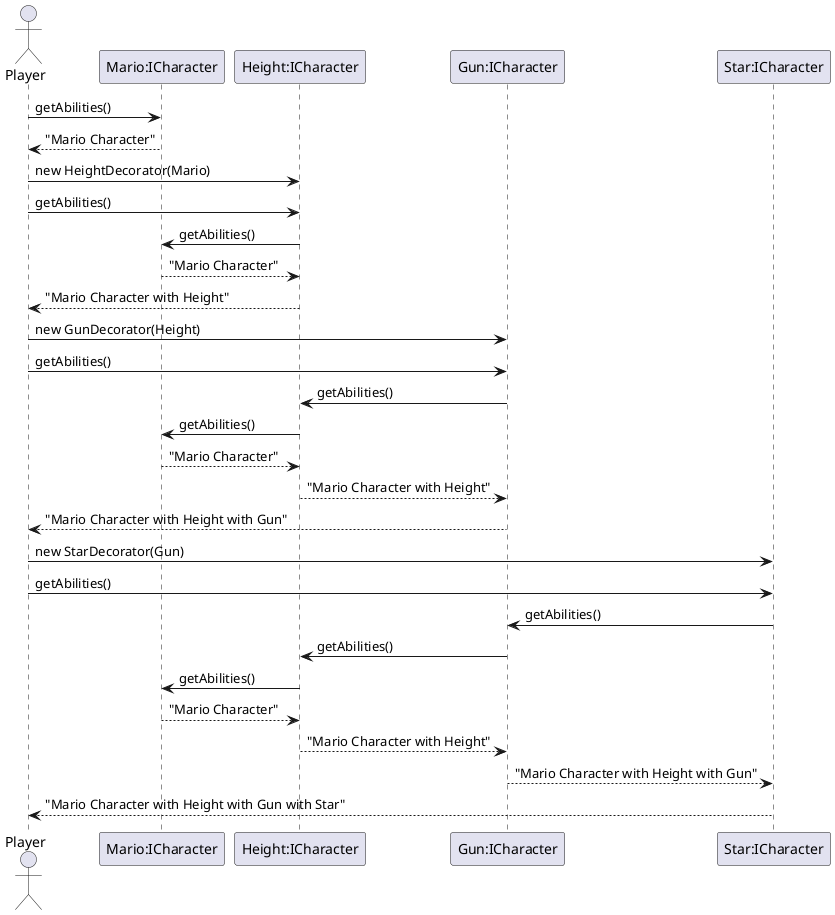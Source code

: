@startuml
actor Player
participant "Mario:ICharacter" as Mario
participant "Height:ICharacter" as Height
participant "Gun:ICharacter" as Gun
participant "Star:ICharacter" as Star

Player -> Mario: getAbilities()
Mario --> Player: "Mario Character"
Player -> Height: new HeightDecorator(Mario)
Player -> Height: getAbilities()
Height -> Mario: getAbilities()
Mario --> Height: "Mario Character"
Height --> Player: "Mario Character with Height"
Player -> Gun: new GunDecorator(Height)
Player -> Gun: getAbilities()
Gun -> Height: getAbilities()
Height -> Mario: getAbilities()
Mario --> Height: "Mario Character"
Height --> Gun: "Mario Character with Height"
Gun --> Player: "Mario Character with Height with Gun"
Player -> Star: new StarDecorator(Gun)
Player -> Star: getAbilities()
Star -> Gun: getAbilities()
Gun -> Height: getAbilities()
Height -> Mario: getAbilities()
Mario --> Height: "Mario Character"
Height --> Gun: "Mario Character with Height"
Gun --> Star: "Mario Character with Height with Gun"
Star --> Player: "Mario Character with Height with Gun with Star"
@enduml